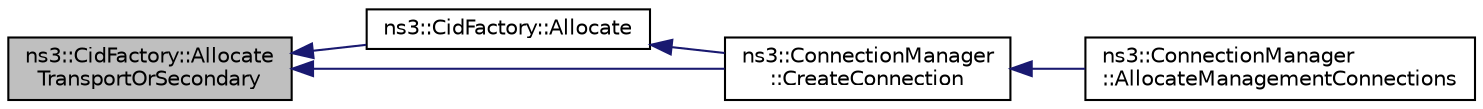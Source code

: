 digraph "ns3::CidFactory::AllocateTransportOrSecondary"
{
  edge [fontname="Helvetica",fontsize="10",labelfontname="Helvetica",labelfontsize="10"];
  node [fontname="Helvetica",fontsize="10",shape=record];
  rankdir="LR";
  Node1 [label="ns3::CidFactory::Allocate\lTransportOrSecondary",height=0.2,width=0.4,color="black", fillcolor="grey75", style="filled", fontcolor="black"];
  Node1 -> Node2 [dir="back",color="midnightblue",fontsize="10",style="solid"];
  Node2 [label="ns3::CidFactory::Allocate",height=0.2,width=0.4,color="black", fillcolor="white", style="filled",URL="$da/d51/classns3_1_1CidFactory.html#a59d1440e0e9018066f91dce413db209c",tooltip="This function returns the next CID for the specified type. "];
  Node2 -> Node3 [dir="back",color="midnightblue",fontsize="10",style="solid"];
  Node3 [label="ns3::ConnectionManager\l::CreateConnection",height=0.2,width=0.4,color="black", fillcolor="white", style="filled",URL="$d4/df6/classns3_1_1ConnectionManager.html#aaec72a700ee59aa15f5495b9dcb2abc1",tooltip="create a connection of type type "];
  Node3 -> Node4 [dir="back",color="midnightblue",fontsize="10",style="solid"];
  Node4 [label="ns3::ConnectionManager\l::AllocateManagementConnections",height=0.2,width=0.4,color="black", fillcolor="white", style="filled",URL="$d4/df6/classns3_1_1ConnectionManager.html#a3eeae1aedd0ae2ced29065c0efbc3977",tooltip="allocates the management connection for an ss record. This method is only used by BS ..."];
  Node1 -> Node3 [dir="back",color="midnightblue",fontsize="10",style="solid"];
}
